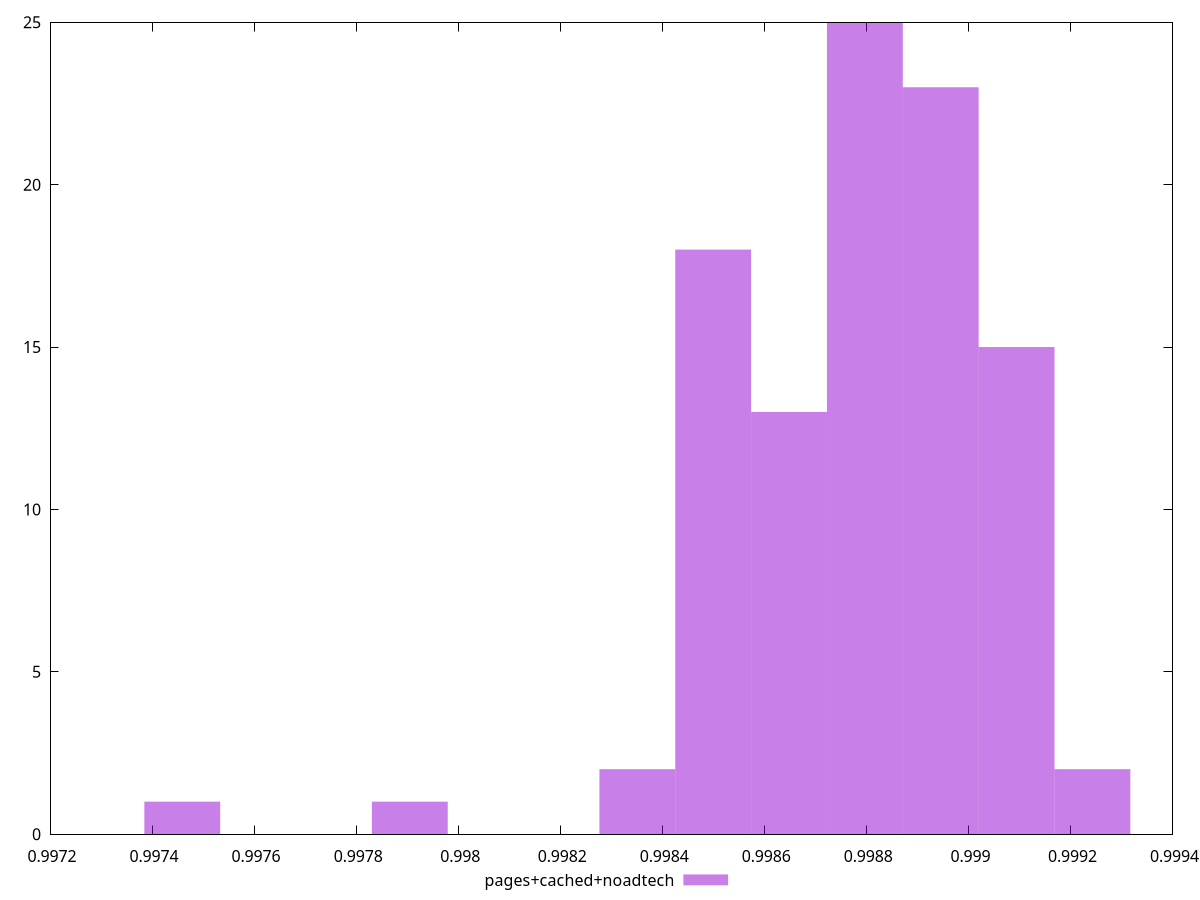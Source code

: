 $_pagesCachedNoadtech <<EOF
0.9984997934530949 18
0.998648446094669 13
0.9990944040193912 15
0.998797098736243 25
0.9989457513778172 23
0.9992430566609652 2
0.9979051828867985 1
0.9983511408115208 2
0.9974592249620763 1
EOF
set key outside below
set terminal pngcairo
set output "report_00005_2020-11-02T22-26-11.212Z/mainthread-work-breakdown/pages+cached+noadtech//hist.png"
set yrange [0:25]
set boxwidth 0.00014865264157407993
set style fill transparent solid 0.5 noborder
plot $_pagesCachedNoadtech title "pages+cached+noadtech" with boxes ,